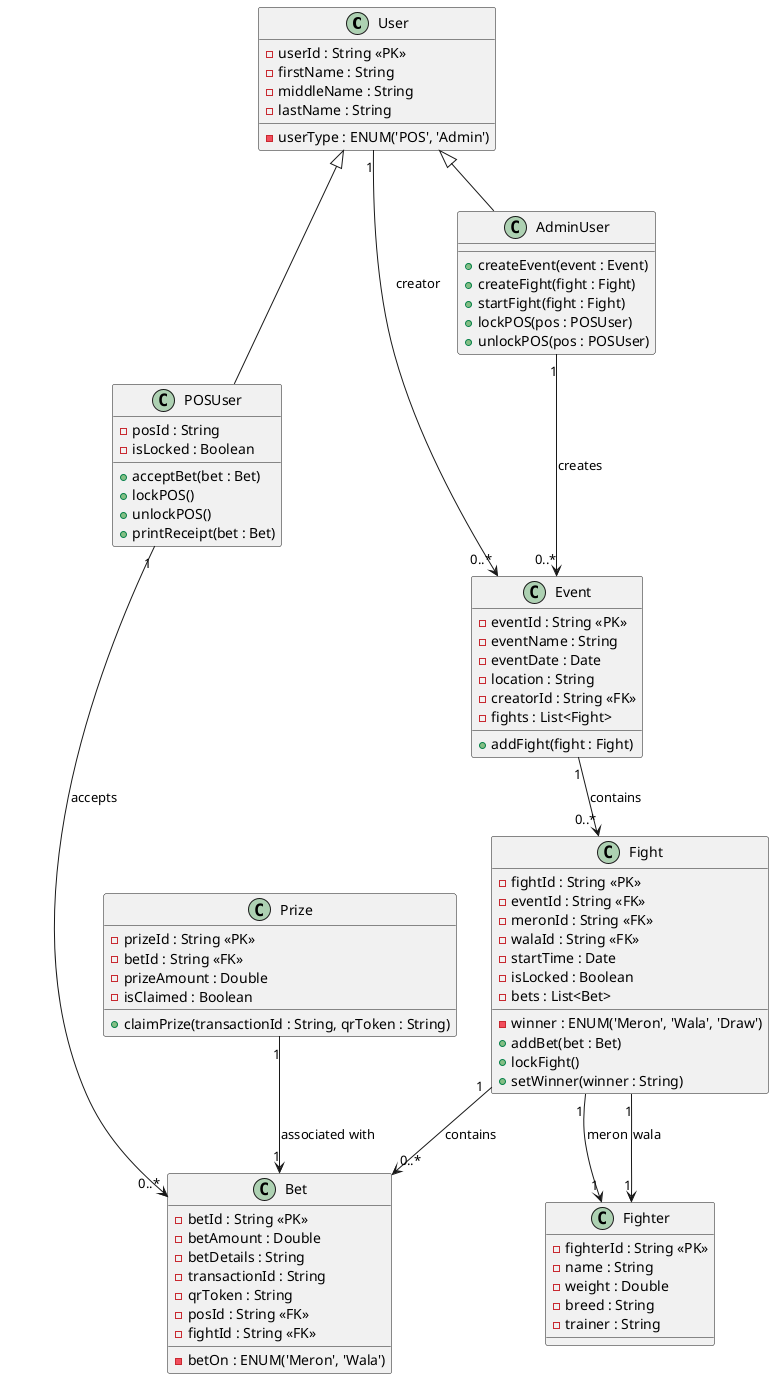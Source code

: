 @startuml

class User {
  - userId : String <<PK>>
  - userType : ENUM('POS', 'Admin')
  - firstName : String
  - middleName : String
  - lastName : String
}

class POSUser {
  - posId : String
  - isLocked : Boolean
  + acceptBet(bet : Bet)
  + lockPOS()
  + unlockPOS()
  + printReceipt(bet : Bet)
}

class AdminUser {
  + createEvent(event : Event)
  + createFight(fight : Fight)
  + startFight(fight : Fight)
  + lockPOS(pos : POSUser)
  + unlockPOS(pos : POSUser)
}

class Event {
  - eventId : String <<PK>>
  - eventName : String
  - eventDate : Date
  - location : String
  - creatorId : String <<FK>>
  - fights : List<Fight>
  + addFight(fight : Fight)
}

class Fighter {
  - fighterId : String <<PK>>
  - name : String
  - weight : Double
  - breed : String
  - trainer : String
}

class Fight {
  - fightId : String <<PK>>
  - eventId : String <<FK>>
  - meronId : String <<FK>>
  - walaId : String <<FK>>
  - startTime : Date
  - isLocked : Boolean
  - winner : ENUM('Meron', 'Wala', 'Draw')
  - bets : List<Bet>
  + addBet(bet : Bet)
  + lockFight()
  + setWinner(winner : String)
}

class Bet {
  - betId : String <<PK>>
  - betAmount : Double
  - betDetails : String
  - transactionId : String
  - qrToken : String
  - posId : String <<FK>>
  - fightId : String <<FK>>
  - betOn : ENUM('Meron', 'Wala')
}

class Prize {
  - prizeId : String <<PK>>
  - betId : String <<FK>>
  - prizeAmount : Double
  - isClaimed : Boolean
  + claimPrize(transactionId : String, qrToken : String)
}

User <|-- POSUser
User <|-- AdminUser
AdminUser "1" --> "0..*" Event : creates
Event "1" --> "0..*" Fight : contains
Fight "1" --> "0..*" Bet : contains
Fight "1" --> "1" Fighter : meron
Fight "1" --> "1" Fighter : wala
Prize "1" --> "1" Bet : associated with
POSUser "1" --> "0..*" Bet : accepts
User "1" --> "0..*" Event : creator

@enduml

' VIEW IN https://www.planttext.com/
